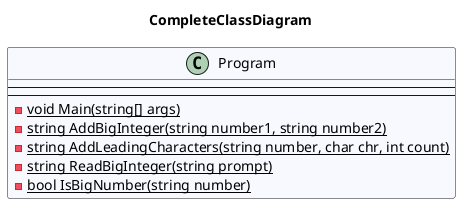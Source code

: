 @startuml CompleteClassDiagram
title CompleteClassDiagram
 class Program #GhostWhite {
---
---
- {static} void Main(string[] args)
- {static} string AddBigInteger(string number1, string number2)
- {static} string AddLeadingCharacters(string number, char chr, int count)
- {static} string ReadBigInteger(string prompt)
- {static} bool IsBigNumber(string number)
}
@enduml
